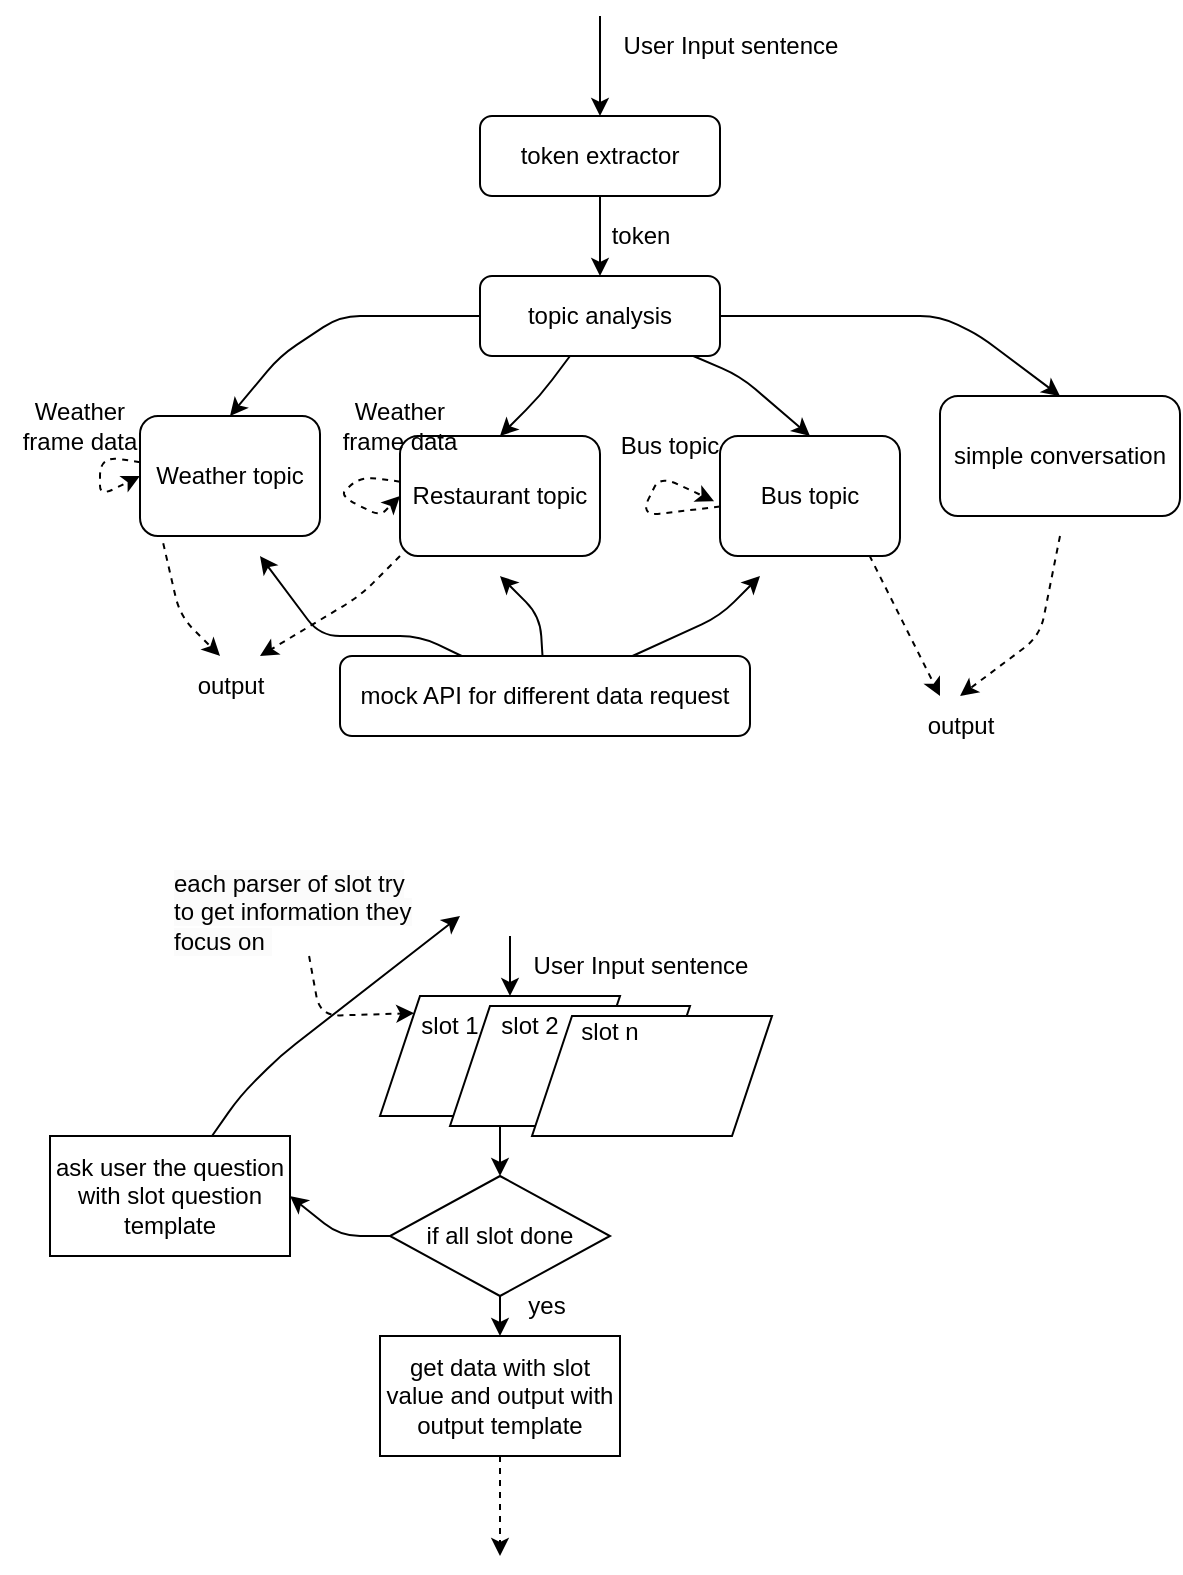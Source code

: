<mxfile>
    <diagram id="BGIWHnRD1Wyn5_EE2NC8" name="Page-1">
        <mxGraphModel dx="845" dy="395" grid="1" gridSize="10" guides="1" tooltips="1" connect="1" arrows="1" fold="1" page="1" pageScale="1" pageWidth="827" pageHeight="1169" math="0" shadow="0">
            <root>
                <mxCell id="0"/>
                <mxCell id="1" parent="0"/>
                <mxCell id="6" style="edgeStyle=none;html=1;" edge="1" parent="1" source="2" target="5">
                    <mxGeometry relative="1" as="geometry"/>
                </mxCell>
                <mxCell id="2" value="token extractor" style="rounded=1;whiteSpace=wrap;html=1;" vertex="1" parent="1">
                    <mxGeometry x="300" y="170" width="120" height="40" as="geometry"/>
                </mxCell>
                <mxCell id="3" value="" style="endArrow=classic;html=1;exitX=0;exitY=0;exitDx=0;exitDy=0;exitPerimeter=0;entryX=0.5;entryY=0;entryDx=0;entryDy=0;" edge="1" parent="1" source="4" target="2">
                    <mxGeometry width="50" height="50" relative="1" as="geometry">
                        <mxPoint x="360" y="90" as="sourcePoint"/>
                        <mxPoint x="359.71" y="150" as="targetPoint"/>
                    </mxGeometry>
                </mxCell>
                <mxCell id="4" value="User Input sentence" style="text;html=1;align=center;verticalAlign=middle;resizable=0;points=[];autosize=1;strokeColor=none;fillColor=none;" vertex="1" parent="1">
                    <mxGeometry x="360" y="120" width="130" height="30" as="geometry"/>
                </mxCell>
                <mxCell id="10" style="edgeStyle=none;html=1;entryX=0.5;entryY=0;entryDx=0;entryDy=0;" edge="1" parent="1" source="5" target="8">
                    <mxGeometry relative="1" as="geometry">
                        <Array as="points">
                            <mxPoint x="330" y="310"/>
                        </Array>
                    </mxGeometry>
                </mxCell>
                <mxCell id="11" style="edgeStyle=none;html=1;entryX=0.5;entryY=0;entryDx=0;entryDy=0;" edge="1" parent="1" source="5" target="7">
                    <mxGeometry relative="1" as="geometry">
                        <Array as="points">
                            <mxPoint x="230" y="270"/>
                            <mxPoint x="200" y="290"/>
                        </Array>
                    </mxGeometry>
                </mxCell>
                <mxCell id="12" style="edgeStyle=none;html=1;entryX=0.5;entryY=0;entryDx=0;entryDy=0;" edge="1" parent="1" source="5" target="9">
                    <mxGeometry relative="1" as="geometry">
                        <Array as="points">
                            <mxPoint x="430" y="300"/>
                        </Array>
                    </mxGeometry>
                </mxCell>
                <mxCell id="14" style="edgeStyle=none;html=1;entryX=0.5;entryY=0;entryDx=0;entryDy=0;" edge="1" parent="1" source="5" target="13">
                    <mxGeometry relative="1" as="geometry">
                        <Array as="points">
                            <mxPoint x="490" y="270"/>
                            <mxPoint x="530" y="270"/>
                            <mxPoint x="550" y="280"/>
                        </Array>
                    </mxGeometry>
                </mxCell>
                <mxCell id="5" value="topic analysis" style="rounded=1;whiteSpace=wrap;html=1;" vertex="1" parent="1">
                    <mxGeometry x="300" y="250" width="120" height="40" as="geometry"/>
                </mxCell>
                <mxCell id="37" style="edgeStyle=none;html=1;dashed=1;exitX=0.129;exitY=1.06;exitDx=0;exitDy=0;exitPerimeter=0;entryX=0.417;entryY=0;entryDx=0;entryDy=0;entryPerimeter=0;" edge="1" parent="1" source="7" target="46">
                    <mxGeometry relative="1" as="geometry">
                        <mxPoint x="170" y="430" as="targetPoint"/>
                        <mxPoint x="150" y="390" as="sourcePoint"/>
                        <Array as="points">
                            <mxPoint x="150" y="420"/>
                        </Array>
                    </mxGeometry>
                </mxCell>
                <mxCell id="7" value="Weather topic" style="rounded=1;whiteSpace=wrap;html=1;" vertex="1" parent="1">
                    <mxGeometry x="130" y="320" width="90" height="60" as="geometry"/>
                </mxCell>
                <mxCell id="8" value="Restaurant topic" style="rounded=1;whiteSpace=wrap;html=1;" vertex="1" parent="1">
                    <mxGeometry x="260" y="330" width="100" height="60" as="geometry"/>
                </mxCell>
                <mxCell id="9" value="Bus topic" style="rounded=1;whiteSpace=wrap;html=1;" vertex="1" parent="1">
                    <mxGeometry x="420" y="330" width="90" height="60" as="geometry"/>
                </mxCell>
                <mxCell id="13" value="simple conversation" style="rounded=1;whiteSpace=wrap;html=1;" vertex="1" parent="1">
                    <mxGeometry x="530" y="310" width="120" height="60" as="geometry"/>
                </mxCell>
                <mxCell id="21" value="Weather frame data" style="text;html=1;strokeColor=none;fillColor=none;align=center;verticalAlign=middle;whiteSpace=wrap;rounded=0;" vertex="1" parent="1">
                    <mxGeometry x="60" y="310" width="80" height="30" as="geometry"/>
                </mxCell>
                <mxCell id="29" value="token" style="text;html=1;align=center;verticalAlign=middle;resizable=0;points=[];autosize=1;strokeColor=none;fillColor=none;" vertex="1" parent="1">
                    <mxGeometry x="355" y="215" width="50" height="30" as="geometry"/>
                </mxCell>
                <mxCell id="31" style="edgeStyle=none;html=1;" edge="1" parent="1" source="30">
                    <mxGeometry relative="1" as="geometry">
                        <mxPoint x="190" y="390" as="targetPoint"/>
                        <Array as="points">
                            <mxPoint x="270" y="430"/>
                            <mxPoint x="220" y="430"/>
                        </Array>
                    </mxGeometry>
                </mxCell>
                <mxCell id="32" style="edgeStyle=none;html=1;" edge="1" parent="1" source="30">
                    <mxGeometry relative="1" as="geometry">
                        <mxPoint x="310" y="400" as="targetPoint"/>
                        <Array as="points">
                            <mxPoint x="330" y="420"/>
                        </Array>
                    </mxGeometry>
                </mxCell>
                <mxCell id="33" style="edgeStyle=none;html=1;" edge="1" parent="1" source="30">
                    <mxGeometry relative="1" as="geometry">
                        <mxPoint x="440" y="400" as="targetPoint"/>
                        <Array as="points">
                            <mxPoint x="420" y="420"/>
                        </Array>
                    </mxGeometry>
                </mxCell>
                <mxCell id="30" value="mock API for different data request" style="rounded=1;whiteSpace=wrap;html=1;" vertex="1" parent="1">
                    <mxGeometry x="230" y="440" width="205" height="40" as="geometry"/>
                </mxCell>
                <mxCell id="38" style="edgeStyle=none;html=1;entryX=0;entryY=0.5;entryDx=0;entryDy=0;dashed=1;" edge="1" parent="1" source="7" target="7">
                    <mxGeometry relative="1" as="geometry">
                        <Array as="points">
                            <mxPoint x="110" y="350"/>
                        </Array>
                    </mxGeometry>
                </mxCell>
                <mxCell id="40" style="edgeStyle=none;html=1;entryX=0;entryY=0.5;entryDx=0;entryDy=0;dashed=1;" edge="1" parent="1" source="8" target="8">
                    <mxGeometry relative="1" as="geometry">
                        <Array as="points">
                            <mxPoint x="240" y="350"/>
                            <mxPoint x="230" y="360"/>
                            <mxPoint x="250" y="370"/>
                        </Array>
                    </mxGeometry>
                </mxCell>
                <mxCell id="41" value="Weather frame data" style="text;html=1;strokeColor=none;fillColor=none;align=center;verticalAlign=middle;whiteSpace=wrap;rounded=0;" vertex="1" parent="1">
                    <mxGeometry x="220" y="310" width="80" height="30" as="geometry"/>
                </mxCell>
                <mxCell id="42" style="edgeStyle=none;html=1;entryX=-0.033;entryY=0.543;entryDx=0;entryDy=0;entryPerimeter=0;dashed=1;" edge="1" parent="1" source="9" target="9">
                    <mxGeometry relative="1" as="geometry">
                        <Array as="points">
                            <mxPoint x="380" y="370"/>
                            <mxPoint x="390" y="350"/>
                        </Array>
                    </mxGeometry>
                </mxCell>
                <mxCell id="43" value="Bus topic" style="text;html=1;strokeColor=none;fillColor=none;align=center;verticalAlign=middle;whiteSpace=wrap;rounded=0;" vertex="1" parent="1">
                    <mxGeometry x="355" y="320" width="80" height="30" as="geometry"/>
                </mxCell>
                <mxCell id="45" style="edgeStyle=none;html=1;dashed=1;" edge="1" parent="1">
                    <mxGeometry relative="1" as="geometry">
                        <mxPoint x="190" y="440" as="targetPoint"/>
                        <mxPoint x="260" y="390" as="sourcePoint"/>
                        <Array as="points">
                            <mxPoint x="240" y="410"/>
                        </Array>
                    </mxGeometry>
                </mxCell>
                <mxCell id="46" value="output" style="text;html=1;align=center;verticalAlign=middle;resizable=0;points=[];autosize=1;strokeColor=none;fillColor=none;" vertex="1" parent="1">
                    <mxGeometry x="145" y="440" width="60" height="30" as="geometry"/>
                </mxCell>
                <mxCell id="47" style="edgeStyle=none;html=1;dashed=1;exitX=0.83;exitY=0.995;exitDx=0;exitDy=0;exitPerimeter=0;" edge="1" parent="1" source="9">
                    <mxGeometry relative="1" as="geometry">
                        <mxPoint x="530" y="460" as="targetPoint"/>
                        <mxPoint x="580" y="400" as="sourcePoint"/>
                    </mxGeometry>
                </mxCell>
                <mxCell id="48" value="output" style="text;html=1;align=center;verticalAlign=middle;resizable=0;points=[];autosize=1;strokeColor=none;fillColor=none;" vertex="1" parent="1">
                    <mxGeometry x="510" y="460" width="60" height="30" as="geometry"/>
                </mxCell>
                <mxCell id="49" style="edgeStyle=none;html=1;dashed=1;" edge="1" parent="1">
                    <mxGeometry relative="1" as="geometry">
                        <mxPoint x="540" y="460" as="targetPoint"/>
                        <mxPoint x="590" y="380" as="sourcePoint"/>
                        <Array as="points">
                            <mxPoint x="580" y="430"/>
                        </Array>
                    </mxGeometry>
                </mxCell>
                <mxCell id="52" value="" style="endArrow=classic;html=1;exitX=0;exitY=0;exitDx=0;exitDy=0;exitPerimeter=0;entryX=0.5;entryY=0;entryDx=0;entryDy=0;" edge="1" parent="1" source="53">
                    <mxGeometry width="50" height="50" relative="1" as="geometry">
                        <mxPoint x="315" y="530" as="sourcePoint"/>
                        <mxPoint x="315" y="610" as="targetPoint"/>
                    </mxGeometry>
                </mxCell>
                <mxCell id="53" value="User Input sentence" style="text;html=1;align=center;verticalAlign=middle;resizable=0;points=[];autosize=1;strokeColor=none;fillColor=none;" vertex="1" parent="1">
                    <mxGeometry x="315" y="580" width="130" height="30" as="geometry"/>
                </mxCell>
                <mxCell id="55" style="edgeStyle=none;html=1;entryX=0.5;entryY=0;entryDx=0;entryDy=0;" edge="1" parent="1" source="54" target="57">
                    <mxGeometry relative="1" as="geometry">
                        <mxPoint x="310" y="690" as="targetPoint"/>
                    </mxGeometry>
                </mxCell>
                <mxCell id="54" value="" style="shape=parallelogram;perimeter=parallelogramPerimeter;whiteSpace=wrap;html=1;fixedSize=1;" vertex="1" parent="1">
                    <mxGeometry x="250" y="610" width="120" height="60" as="geometry"/>
                </mxCell>
                <mxCell id="58" style="edgeStyle=none;html=1;" edge="1" parent="1" source="57">
                    <mxGeometry relative="1" as="geometry">
                        <mxPoint x="310" y="780" as="targetPoint"/>
                    </mxGeometry>
                </mxCell>
                <mxCell id="62" style="edgeStyle=none;html=1;entryX=1;entryY=0.5;entryDx=0;entryDy=0;" edge="1" parent="1" source="57" target="61">
                    <mxGeometry relative="1" as="geometry">
                        <Array as="points">
                            <mxPoint x="230" y="730"/>
                        </Array>
                    </mxGeometry>
                </mxCell>
                <mxCell id="57" value="if all slot done" style="rhombus;whiteSpace=wrap;html=1;" vertex="1" parent="1">
                    <mxGeometry x="255" y="700" width="110" height="60" as="geometry"/>
                </mxCell>
                <mxCell id="71" style="edgeStyle=none;html=1;dashed=1;" edge="1" parent="1" source="59">
                    <mxGeometry relative="1" as="geometry">
                        <mxPoint x="310" y="890" as="targetPoint"/>
                    </mxGeometry>
                </mxCell>
                <mxCell id="59" value="get data with slot value and output with output template" style="rounded=0;whiteSpace=wrap;html=1;" vertex="1" parent="1">
                    <mxGeometry x="250" y="780" width="120" height="60" as="geometry"/>
                </mxCell>
                <mxCell id="60" value="yes" style="text;html=1;align=center;verticalAlign=middle;resizable=0;points=[];autosize=1;strokeColor=none;fillColor=none;" vertex="1" parent="1">
                    <mxGeometry x="312.5" y="750" width="40" height="30" as="geometry"/>
                </mxCell>
                <mxCell id="63" style="edgeStyle=none;html=1;" edge="1" parent="1" source="61">
                    <mxGeometry relative="1" as="geometry">
                        <mxPoint x="290" y="570" as="targetPoint"/>
                        <Array as="points">
                            <mxPoint x="180" y="660"/>
                            <mxPoint x="200" y="640"/>
                        </Array>
                    </mxGeometry>
                </mxCell>
                <mxCell id="61" value="ask user the question with slot question template" style="rounded=0;whiteSpace=wrap;html=1;" vertex="1" parent="1">
                    <mxGeometry x="85" y="680" width="120" height="60" as="geometry"/>
                </mxCell>
                <mxCell id="65" style="edgeStyle=none;html=1;entryX=0;entryY=0;entryDx=0;entryDy=0;dashed=1;" edge="1" parent="1" source="64" target="54">
                    <mxGeometry relative="1" as="geometry">
                        <Array as="points">
                            <mxPoint x="220" y="620"/>
                        </Array>
                    </mxGeometry>
                </mxCell>
                <mxCell id="64" value="&lt;span style=&quot;color: rgb(0, 0, 0); font-family: Helvetica; font-size: 12px; font-style: normal; font-variant-ligatures: normal; font-variant-caps: normal; font-weight: 400; letter-spacing: normal; orphans: 2; text-align: center; text-indent: 0px; text-transform: none; widows: 2; word-spacing: 0px; -webkit-text-stroke-width: 0px; background-color: rgb(251, 251, 251); text-decoration-thickness: initial; text-decoration-style: initial; text-decoration-color: initial; float: none; display: inline !important;&quot;&gt;each parser of slot try to get information they focus on&amp;nbsp;&lt;/span&gt;" style="text;whiteSpace=wrap;html=1;" vertex="1" parent="1">
                    <mxGeometry x="145" y="540" width="130" height="50" as="geometry"/>
                </mxCell>
                <mxCell id="66" value="slot 1" style="text;html=1;strokeColor=none;fillColor=none;align=center;verticalAlign=middle;whiteSpace=wrap;rounded=0;" vertex="1" parent="1">
                    <mxGeometry x="255" y="610" width="60" height="30" as="geometry"/>
                </mxCell>
                <mxCell id="67" value="" style="shape=parallelogram;perimeter=parallelogramPerimeter;whiteSpace=wrap;html=1;fixedSize=1;" vertex="1" parent="1">
                    <mxGeometry x="285" y="615" width="120" height="60" as="geometry"/>
                </mxCell>
                <mxCell id="68" value="slot 2" style="text;html=1;strokeColor=none;fillColor=none;align=center;verticalAlign=middle;whiteSpace=wrap;rounded=0;" vertex="1" parent="1">
                    <mxGeometry x="295" y="610" width="60" height="30" as="geometry"/>
                </mxCell>
                <mxCell id="69" value="" style="shape=parallelogram;perimeter=parallelogramPerimeter;whiteSpace=wrap;html=1;fixedSize=1;" vertex="1" parent="1">
                    <mxGeometry x="326" y="620" width="120" height="60" as="geometry"/>
                </mxCell>
                <mxCell id="70" value="slot n" style="text;html=1;strokeColor=none;fillColor=none;align=center;verticalAlign=middle;whiteSpace=wrap;rounded=0;" vertex="1" parent="1">
                    <mxGeometry x="335" y="613" width="60" height="30" as="geometry"/>
                </mxCell>
            </root>
        </mxGraphModel>
    </diagram>
</mxfile>